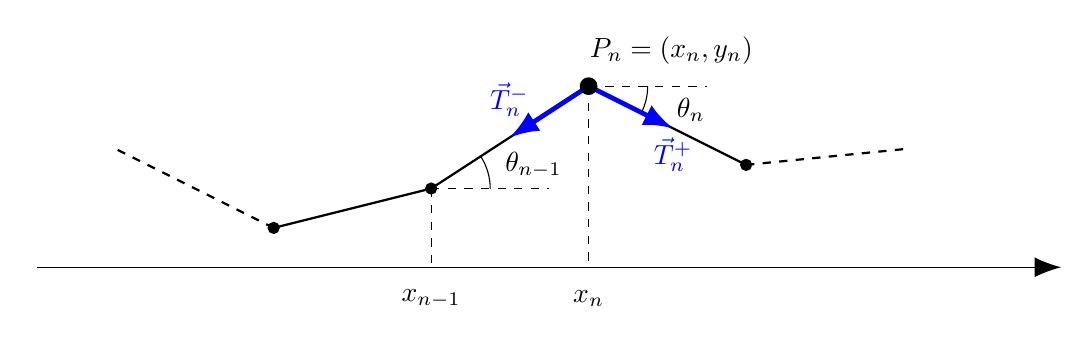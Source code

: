 % tex-fmt: off
\usetikzlibrary{arrows.meta,angles,quotes,calc}
\begin{tikzpicture}
  \coordinate (p1) at (2,0.5);

  \draw[-{Latex[scale=2]}] (-1,0) -- (12,0);
  \draw[thick, dashed] (p1) --++ (-2, 1);
  \draw[thick] (p1) --++ (2, 0.5) coordinate (p2)
                    --++ (2, 1.3) coordinate (p3)
                    --++ (2, -1) coordinate (p4);
  \draw[thick, dashed] (p4) --++ (2, 0.2);
  \filldraw [black] (p1) circle [radius=2pt]
                    (p2) circle [radius=2pt]
                    (p4) circle [radius=2pt];
  \draw[dashed] (p2) -- (p2 |- 0,0);
  \draw[dashed] (p3) -- (p3 |- 0,0);
  \draw[dashed] (p2) --++ (1.5, 0) coordinate (p2dx);
  \draw[dashed] (p3) --++ (1.5, 0) coordinate (p3dx);

  \path (p2dx) -- (p2) -- (p3) pic [draw, angle radius=0.75cm] {angle=p2dx--p2--p3};
  \path (p3dx) -- (p3) -- (p4) pic [draw, angle radius=0.75cm] {angle=p4--p3--p3dx};

  \draw[-{Latex},blue,line width=0.6mm] (p3) -- ($(p3)!1.2cm!(p2)$) coordinate (p3t1);
  \draw[-{Latex},blue,line width=0.6mm] (p3) -- ($(p3)!1.2cm!(p4)$) coordinate (p3t2);
  % \coordinate (p3t1tr) at ({$(p3t1) - (p3)$} -| 0,0);
  % \coordinate (p3t2tr) at ({$(p3t2) - (p3)$} -| 0,0);
  % \coordinate (p3ttr) at ($(p3t1tr) + (p3t2tr)$);
  % \draw[-{Latex},red,line width=0.7mm] (p3) --+ (p3ttr);
  \filldraw [black] (p3) circle [radius=3pt];

  \draw (p2) node[xshift=1.3cm,yshift=0.3cm] {$\theta_{n-1}$};
  \draw (p2 |- 0,-0.4) node {$x_{n-1}$};
  \draw (p3) node[xshift=1.3cm,yshift=-0.3cm] {$\theta_{n}$};
  \draw (p3) node[above,xshift=1.05cm,yshift=0.15cm] {$P_n=(x_n,y_n)$};
  \draw (p3 |- 0,-0.4) node {$x_n$};
  \draw (p3t1) node[above,blue,yshift=0.15cm] {$\vec{T}_n^-$};
  \draw (p3t2) node[below,blue] {$\vec{T}_n^+$};
\end{tikzpicture}
